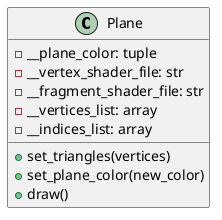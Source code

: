 @startuml

class Plane{
    - __plane_color: tuple
    - __vertex_shader_file: str
    - __fragment_shader_file: str
    - __vertices_list: array
    - __indices_list: array

    + set_triangles(vertices)
    + set_plane_color(new_color)
    + draw()
}

@enduml